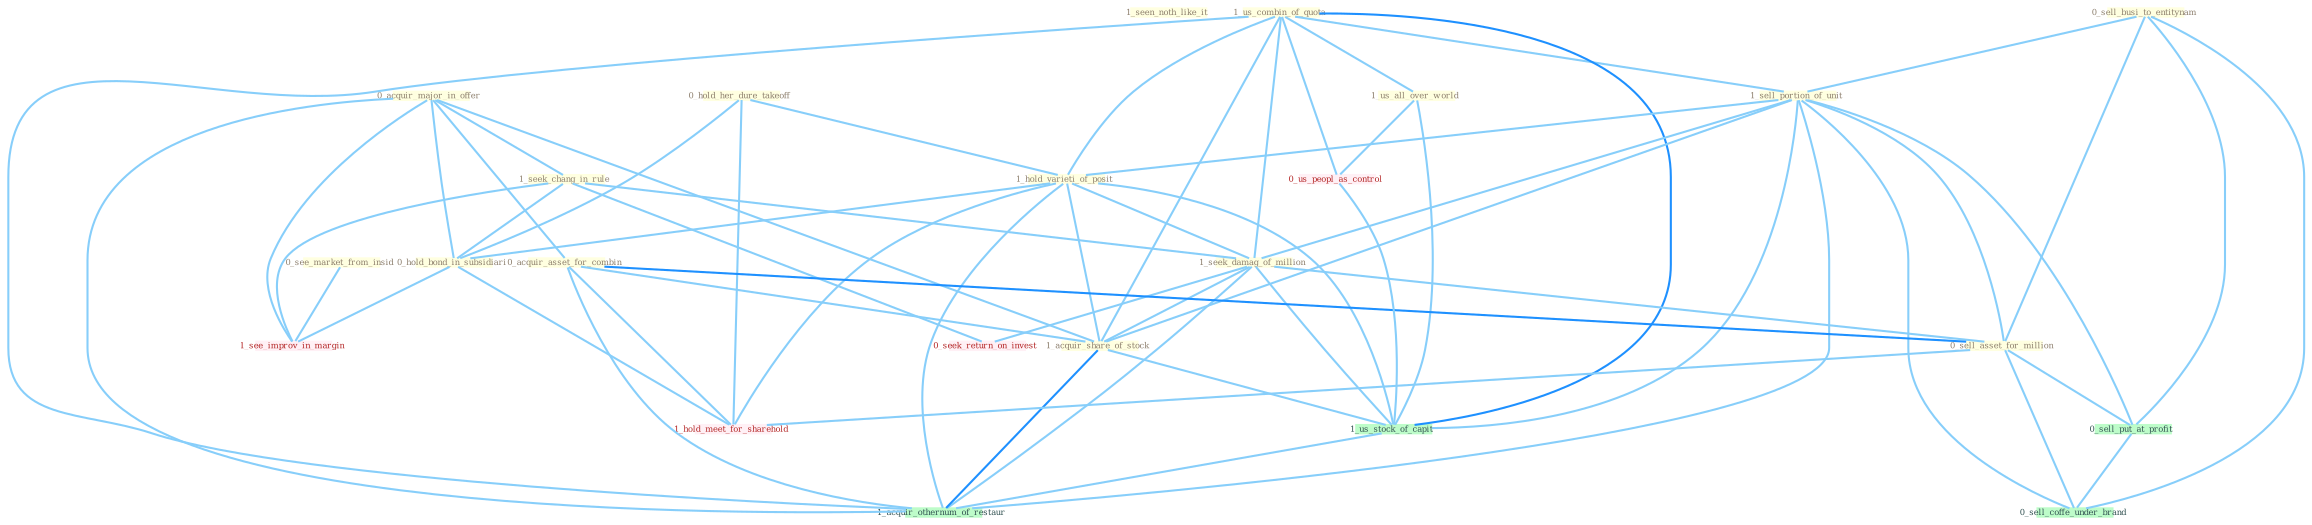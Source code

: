 Graph G{ 
    node
    [shape=polygon,style=filled,width=.5,height=.06,color="#BDFCC9",fixedsize=true,fontsize=4,
    fontcolor="#2f4f4f"];
    {node
    [color="#ffffe0", fontcolor="#8b7d6b"] "1_seen_noth_like_it " "0_hold_her_dure_takeoff " "0_sell_busi_to_entitynam " "0_acquir_major_in_offer " "1_us_combin_of_quota " "1_us_all_over_world " "1_seek_chang_in_rule " "1_sell_portion_of_unit " "1_hold_varieti_of_posit " "1_seek_damag_of_million " "0_acquir_asset_for_combin " "1_acquir_share_of_stock " "0_hold_bond_in_subsidiari " "0_sell_asset_for_million " "0_see_market_from_insid "}
{node [color="#fff0f5", fontcolor="#b22222"] "0_us_peopl_as_control " "0_seek_return_on_invest " "1_see_improv_in_margin " "1_hold_meet_for_sharehold "}
edge [color="#B0E2FF"];

	"0_hold_her_dure_takeoff " -- "1_hold_varieti_of_posit " [w="1", color="#87cefa" ];
	"0_hold_her_dure_takeoff " -- "0_hold_bond_in_subsidiari " [w="1", color="#87cefa" ];
	"0_hold_her_dure_takeoff " -- "1_hold_meet_for_sharehold " [w="1", color="#87cefa" ];
	"0_sell_busi_to_entitynam " -- "1_sell_portion_of_unit " [w="1", color="#87cefa" ];
	"0_sell_busi_to_entitynam " -- "0_sell_asset_for_million " [w="1", color="#87cefa" ];
	"0_sell_busi_to_entitynam " -- "0_sell_put_at_profit " [w="1", color="#87cefa" ];
	"0_sell_busi_to_entitynam " -- "0_sell_coffe_under_brand " [w="1", color="#87cefa" ];
	"0_acquir_major_in_offer " -- "1_seek_chang_in_rule " [w="1", color="#87cefa" ];
	"0_acquir_major_in_offer " -- "0_acquir_asset_for_combin " [w="1", color="#87cefa" ];
	"0_acquir_major_in_offer " -- "1_acquir_share_of_stock " [w="1", color="#87cefa" ];
	"0_acquir_major_in_offer " -- "0_hold_bond_in_subsidiari " [w="1", color="#87cefa" ];
	"0_acquir_major_in_offer " -- "1_see_improv_in_margin " [w="1", color="#87cefa" ];
	"0_acquir_major_in_offer " -- "1_acquir_othernum_of_restaur " [w="1", color="#87cefa" ];
	"1_us_combin_of_quota " -- "1_us_all_over_world " [w="1", color="#87cefa" ];
	"1_us_combin_of_quota " -- "1_sell_portion_of_unit " [w="1", color="#87cefa" ];
	"1_us_combin_of_quota " -- "1_hold_varieti_of_posit " [w="1", color="#87cefa" ];
	"1_us_combin_of_quota " -- "1_seek_damag_of_million " [w="1", color="#87cefa" ];
	"1_us_combin_of_quota " -- "1_acquir_share_of_stock " [w="1", color="#87cefa" ];
	"1_us_combin_of_quota " -- "0_us_peopl_as_control " [w="1", color="#87cefa" ];
	"1_us_combin_of_quota " -- "1_us_stock_of_capit " [w="2", color="#1e90ff" , len=0.8];
	"1_us_combin_of_quota " -- "1_acquir_othernum_of_restaur " [w="1", color="#87cefa" ];
	"1_us_all_over_world " -- "0_us_peopl_as_control " [w="1", color="#87cefa" ];
	"1_us_all_over_world " -- "1_us_stock_of_capit " [w="1", color="#87cefa" ];
	"1_seek_chang_in_rule " -- "1_seek_damag_of_million " [w="1", color="#87cefa" ];
	"1_seek_chang_in_rule " -- "0_hold_bond_in_subsidiari " [w="1", color="#87cefa" ];
	"1_seek_chang_in_rule " -- "0_seek_return_on_invest " [w="1", color="#87cefa" ];
	"1_seek_chang_in_rule " -- "1_see_improv_in_margin " [w="1", color="#87cefa" ];
	"1_sell_portion_of_unit " -- "1_hold_varieti_of_posit " [w="1", color="#87cefa" ];
	"1_sell_portion_of_unit " -- "1_seek_damag_of_million " [w="1", color="#87cefa" ];
	"1_sell_portion_of_unit " -- "1_acquir_share_of_stock " [w="1", color="#87cefa" ];
	"1_sell_portion_of_unit " -- "0_sell_asset_for_million " [w="1", color="#87cefa" ];
	"1_sell_portion_of_unit " -- "0_sell_put_at_profit " [w="1", color="#87cefa" ];
	"1_sell_portion_of_unit " -- "1_us_stock_of_capit " [w="1", color="#87cefa" ];
	"1_sell_portion_of_unit " -- "0_sell_coffe_under_brand " [w="1", color="#87cefa" ];
	"1_sell_portion_of_unit " -- "1_acquir_othernum_of_restaur " [w="1", color="#87cefa" ];
	"1_hold_varieti_of_posit " -- "1_seek_damag_of_million " [w="1", color="#87cefa" ];
	"1_hold_varieti_of_posit " -- "1_acquir_share_of_stock " [w="1", color="#87cefa" ];
	"1_hold_varieti_of_posit " -- "0_hold_bond_in_subsidiari " [w="1", color="#87cefa" ];
	"1_hold_varieti_of_posit " -- "1_us_stock_of_capit " [w="1", color="#87cefa" ];
	"1_hold_varieti_of_posit " -- "1_hold_meet_for_sharehold " [w="1", color="#87cefa" ];
	"1_hold_varieti_of_posit " -- "1_acquir_othernum_of_restaur " [w="1", color="#87cefa" ];
	"1_seek_damag_of_million " -- "1_acquir_share_of_stock " [w="1", color="#87cefa" ];
	"1_seek_damag_of_million " -- "0_sell_asset_for_million " [w="1", color="#87cefa" ];
	"1_seek_damag_of_million " -- "0_seek_return_on_invest " [w="1", color="#87cefa" ];
	"1_seek_damag_of_million " -- "1_us_stock_of_capit " [w="1", color="#87cefa" ];
	"1_seek_damag_of_million " -- "1_acquir_othernum_of_restaur " [w="1", color="#87cefa" ];
	"0_acquir_asset_for_combin " -- "1_acquir_share_of_stock " [w="1", color="#87cefa" ];
	"0_acquir_asset_for_combin " -- "0_sell_asset_for_million " [w="2", color="#1e90ff" , len=0.8];
	"0_acquir_asset_for_combin " -- "1_hold_meet_for_sharehold " [w="1", color="#87cefa" ];
	"0_acquir_asset_for_combin " -- "1_acquir_othernum_of_restaur " [w="1", color="#87cefa" ];
	"1_acquir_share_of_stock " -- "1_us_stock_of_capit " [w="1", color="#87cefa" ];
	"1_acquir_share_of_stock " -- "1_acquir_othernum_of_restaur " [w="2", color="#1e90ff" , len=0.8];
	"0_hold_bond_in_subsidiari " -- "1_see_improv_in_margin " [w="1", color="#87cefa" ];
	"0_hold_bond_in_subsidiari " -- "1_hold_meet_for_sharehold " [w="1", color="#87cefa" ];
	"0_sell_asset_for_million " -- "0_sell_put_at_profit " [w="1", color="#87cefa" ];
	"0_sell_asset_for_million " -- "0_sell_coffe_under_brand " [w="1", color="#87cefa" ];
	"0_sell_asset_for_million " -- "1_hold_meet_for_sharehold " [w="1", color="#87cefa" ];
	"0_see_market_from_insid " -- "1_see_improv_in_margin " [w="1", color="#87cefa" ];
	"0_us_peopl_as_control " -- "1_us_stock_of_capit " [w="1", color="#87cefa" ];
	"0_sell_put_at_profit " -- "0_sell_coffe_under_brand " [w="1", color="#87cefa" ];
	"1_us_stock_of_capit " -- "1_acquir_othernum_of_restaur " [w="1", color="#87cefa" ];
}